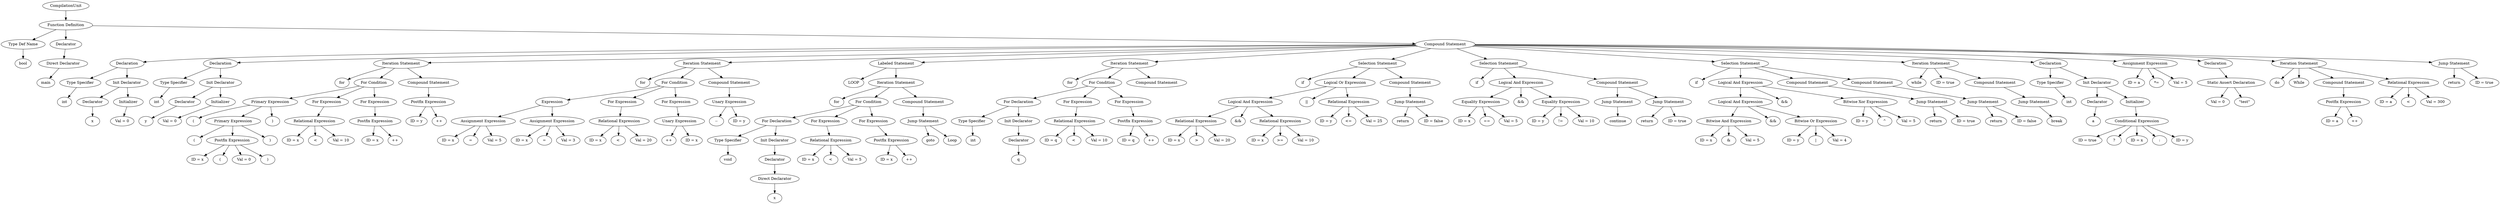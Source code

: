 digraph G {
		Q0[label="CompilationUnit"];
		Q0 -> Q1
		Q1[label="Function Definition"];
		Q1 -> Q2
		Q2[label="Type Def Name"];
		Q2 -> Q3
		Q3[label="bool"];
		Q1 -> Q4
		Q4[label="Declarator"];
		Q4 -> Q5
		Q5[label="Direct Declarator"];
		Q5 -> Q6
		Q6[label="main"];
		Q1 -> Q7
		Q7[label="Compound Statement"];
		Q7 -> Q8
		Q8[label="Declaration"];
		Q8 -> Q9
		Q9[label="Type Specifier"];
		Q9 -> Q10
		Q10[label="int"];
		Q8 -> Q11
		Q11[label="Init Declarator"];
		Q11 -> Q12
		Q12[label="Declarator"];
		Q12 -> Q13
		Q13[label="x"];
		Q11 -> Q14
		Q14[label="Initializer"];
		Q14 -> Q15
		Q15[label="Val = 0"];
		Q7 -> Q16
		Q16[label="Declaration"];
		Q16 -> Q17
		Q17[label="Type Specifier"];
		Q17 -> Q18
		Q18[label="int"];
		Q16 -> Q19
		Q19[label="Init Declarator"];
		Q19 -> Q20
		Q20[label="Declarator"];
		Q20 -> Q21
		Q21[label="y"];
		Q19 -> Q22
		Q22[label="Initializer"];
		Q22 -> Q23
		Q23[label="Val = 0"];
		Q7 -> Q24
		Q24[label="Iteration Statement"];
		Q24 -> Q25
		Q25[label="for"];
		Q24 -> Q26
		Q26[label="For Condition"];
		Q26 -> Q27
		Q27[label="Primary Expression"];
		Q27 -> Q28
		Q28[label="("];
		Q27 -> Q29
		Q29[label="Primary Expression"];
		Q29 -> Q30
		Q30[label="("];
		Q29 -> Q31
		Q31[label="Postfix Expression"];
		Q31 -> Q32
		Q32[label="ID = x"];
		Q31 -> Q33
		Q33[label="("];
		Q31 -> Q34
		Q34[label="Val = 0"];
		Q31 -> Q35
		Q35[label=")"];
		Q29 -> Q36
		Q36[label=")"];
		Q27 -> Q37
		Q37[label=")"];
		Q26 -> Q38
		Q38[label="For Expression"];
		Q38 -> Q39
		Q39[label="Relational Expression"];
		Q39 -> Q40
		Q40[label="ID = x"];
		Q39 -> Q41
		Q41[label="<"];
		Q39 -> Q42
		Q42[label="Val = 10"];
		Q26 -> Q43
		Q43[label="For Expression"];
		Q43 -> Q44
		Q44[label="Postfix Expression"];
		Q44 -> Q45
		Q45[label="ID = x"];
		Q44 -> Q46
		Q46[label="++"];
		Q24 -> Q47
		Q47[label="Compound Statement"];
		Q47 -> Q48
		Q48[label="Postfix Expression"];
		Q48 -> Q49
		Q49[label="ID = y"];
		Q48 -> Q50
		Q50[label="++"];
		Q7 -> Q51
		Q51[label="Iteration Statement"];
		Q51 -> Q52
		Q52[label="for"];
		Q51 -> Q53
		Q53[label="For Condition"];
		Q53 -> Q54
		Q54[label="Expression"];
		Q54 -> Q55
		Q55[label="Assignment Expression"];
		Q55 -> Q56
		Q56[label="ID = x"];
		Q55 -> Q57
		Q57[label="="];
		Q55 -> Q58
		Q58[label="Val = 5"];
		Q54 -> Q59
		Q59[label="Assignment Expression"];
		Q59 -> Q60
		Q60[label="ID = x"];
		Q59 -> Q61
		Q61[label="="];
		Q59 -> Q62
		Q62[label="Val = 3"];
		Q53 -> Q63
		Q63[label="For Expression"];
		Q63 -> Q64
		Q64[label="Relational Expression"];
		Q64 -> Q65
		Q65[label="ID = x"];
		Q64 -> Q66
		Q66[label="<"];
		Q64 -> Q67
		Q67[label="Val = 20"];
		Q53 -> Q68
		Q68[label="For Expression"];
		Q68 -> Q69
		Q69[label="Unary Expression"];
		Q69 -> Q70
		Q70[label="++"];
		Q69 -> Q71
		Q71[label="ID = x"];
		Q51 -> Q72
		Q72[label="Compound Statement"];
		Q72 -> Q73
		Q73[label="Unary Expression"];
		Q73 -> Q74
		Q74[label="--"];
		Q73 -> Q75
		Q75[label="ID = y"];
		Q7 -> Q76
		Q76[label="Labeled Statement"];
		Q76 -> Q77
		Q77[label="LOOP"];
		Q76 -> Q78
		Q78[label="Iteration Statement"];
		Q78 -> Q79
		Q79[label="for"];
		Q78 -> Q80
		Q80[label="For Condition"];
		Q80 -> Q81
		Q81[label="For Declaration"];
		Q81 -> Q82
		Q82[label="Type Specifier"];
		Q82 -> Q83
		Q83[label="void"];
		Q81 -> Q84
		Q84[label="Init Declarator"];
		Q84 -> Q85
		Q85[label="Declarator"];
		Q85 -> Q86
		Q86[label="Direct Declarator"];
		Q86 -> Q87
		Q87[label="x"];
		Q80 -> Q88
		Q88[label="For Expression"];
		Q88 -> Q89
		Q89[label="Relational Expression"];
		Q89 -> Q90
		Q90[label="ID = x"];
		Q89 -> Q91
		Q91[label="<"];
		Q89 -> Q92
		Q92[label="Val = 5"];
		Q80 -> Q93
		Q93[label="For Expression"];
		Q93 -> Q94
		Q94[label="Postfix Expression"];
		Q94 -> Q95
		Q95[label="ID = x"];
		Q94 -> Q96
		Q96[label="++"];
		Q78 -> Q97
		Q97[label="Compound Statement"];
		Q97 -> Q98
		Q98[label="Jump Statement"];
		Q98 -> Q99
		Q99[label="goto"];
		Q98 -> Q100
		Q100[label="Loop"];
		Q7 -> Q101
		Q101[label="Iteration Statement"];
		Q101 -> Q102
		Q102[label="for"];
		Q101 -> Q103
		Q103[label="For Condition"];
		Q103 -> Q104
		Q104[label="For Declaration"];
		Q104 -> Q105
		Q105[label="Type Specifier"];
		Q105 -> Q106
		Q106[label="int"];
		Q104 -> Q107
		Q107[label="Init Declarator"];
		Q107 -> Q108
		Q108[label="Declarator"];
		Q108 -> Q109
		Q109[label="q"];
		Q103 -> Q110
		Q110[label="For Expression"];
		Q110 -> Q111
		Q111[label="Relational Expression"];
		Q111 -> Q112
		Q112[label="ID = q"];
		Q111 -> Q113
		Q113[label="<"];
		Q111 -> Q114
		Q114[label="Val = 10"];
		Q103 -> Q115
		Q115[label="For Expression"];
		Q115 -> Q116
		Q116[label="Postfix Expression"];
		Q116 -> Q117
		Q117[label="ID = q"];
		Q116 -> Q118
		Q118[label="++"];
		Q101 -> Q119
		Q119[label="Compound Statement"];
		Q7 -> Q120
		Q120[label="Selection Statement"];
		Q120 -> Q121
		Q121[label="if"];
		Q120 -> Q122
		Q122[label="Logical Or Expression"];
		Q122 -> Q123
		Q123[label="Logical And Expression"];
		Q123 -> Q124
		Q124[label="Relational Expression"];
		Q124 -> Q125
		Q125[label="ID = x"];
		Q124 -> Q126
		Q126[label=">"];
		Q124 -> Q127
		Q127[label="Val = 20"];
		Q123 -> Q128
		Q128[label="&&"];
		Q123 -> Q129
		Q129[label="Relational Expression"];
		Q129 -> Q130
		Q130[label="ID = x"];
		Q129 -> Q131
		Q131[label=">="];
		Q129 -> Q132
		Q132[label="Val = 10"];
		Q122 -> Q133
		Q133[label="||"];
		Q122 -> Q134
		Q134[label="Relational Expression"];
		Q134 -> Q135
		Q135[label="ID = y"];
		Q134 -> Q136
		Q136[label="<="];
		Q134 -> Q137
		Q137[label="Val = 25"];
		Q120 -> Q138
		Q138[label="Compound Statement"];
		Q138 -> Q139
		Q139[label="Jump Statement"];
		Q139 -> Q140
		Q140[label="return"];
		Q139 -> Q141
		Q141[label="ID = false"];
		Q7 -> Q142
		Q142[label="Selection Statement"];
		Q142 -> Q143
		Q143[label="if"];
		Q142 -> Q144
		Q144[label="Logical And Expression"];
		Q144 -> Q145
		Q145[label="Equality Expression"];
		Q145 -> Q146
		Q146[label="ID = x"];
		Q145 -> Q147
		Q147[label="=="];
		Q145 -> Q148
		Q148[label="Val = 5"];
		Q144 -> Q149
		Q149[label="&&"];
		Q144 -> Q150
		Q150[label="Equality Expression"];
		Q150 -> Q151
		Q151[label="ID = y"];
		Q150 -> Q152
		Q152[label="!="];
		Q150 -> Q153
		Q153[label="Val = 10"];
		Q142 -> Q154
		Q154[label="Compound Statement"];
		Q154 -> Q155
		Q155[label="Jump Statement"];
		Q155 -> Q156
		Q156[label="continue"];
		Q154 -> Q157
		Q157[label="Jump Statement"];
		Q157 -> Q158
		Q158[label="return"];
		Q157 -> Q159
		Q159[label="ID = true"];
		Q7 -> Q160
		Q160[label="Selection Statement"];
		Q160 -> Q161
		Q161[label="if"];
		Q160 -> Q162
		Q162[label="Logical And Expression"];
		Q162 -> Q163
		Q163[label="Logical And Expression"];
		Q163 -> Q164
		Q164[label="Bitwise And Expression"];
		Q164 -> Q165
		Q165[label="ID = x"];
		Q164 -> Q166
		Q166[label="&"];
		Q164 -> Q167
		Q167[label="Val = 5"];
		Q163 -> Q168
		Q168[label="&&"];
		Q163 -> Q169
		Q169[label="Bitwise Or Expression"];
		Q169 -> Q170
		Q170[label="ID = y"];
		Q169 -> Q171
		Q171[label="|"];
		Q169 -> Q172
		Q172[label="Val = 4"];
		Q162 -> Q173
		Q173[label="&&"];
		Q162 -> Q174
		Q174[label="Bitwise Xor Expression"];
		Q174 -> Q175
		Q175[label="ID = y"];
		Q174 -> Q176
		Q176[label="^"];
		Q174 -> Q177
		Q177[label="Val = 5"];
		Q160 -> Q178
		Q178[label="Compound Statement"];
		Q178 -> Q179
		Q179[label="Jump Statement"];
		Q179 -> Q180
		Q180[label="return"];
		Q179 -> Q181
		Q181[label="ID = true"];
		Q160 -> Q182
		Q182[label="Compound Statement"];
		Q182 -> Q183
		Q183[label="Jump Statement"];
		Q183 -> Q184
		Q184[label="return"];
		Q183 -> Q185
		Q185[label="ID = false"];
		Q7 -> Q186
		Q186[label="Iteration Statement"];
		Q186 -> Q187
		Q187[label="while"];
		Q186 -> Q188
		Q188[label="ID = true"];
		Q186 -> Q189
		Q189[label="Compound Statement"];
		Q189 -> Q190
		Q190[label="Jump Statement"];
		Q190 -> Q191
		Q191[label="break"];
		Q7 -> Q192
		Q192[label="Declaration"];
		Q192 -> Q193
		Q193[label="Type Specifier"];
		Q193 -> Q194
		Q194[label="int"];
		Q192 -> Q195
		Q195[label="Init Declarator"];
		Q195 -> Q196
		Q196[label="Declarator"];
		Q196 -> Q197
		Q197[label="a"];
		Q195 -> Q198
		Q198[label="Initializer"];
		Q198 -> Q199
		Q199[label="Conditional Expression"];
		Q199 -> Q200
		Q200[label="ID = true"];
		Q199 -> Q201
		Q201[label="?"];
		Q199 -> Q202
		Q202[label="ID = x"];
		Q199 -> Q203
		Q203[label=":"];
		Q199 -> Q204
		Q204[label="ID = y"];
		Q7 -> Q205
		Q205[label="Assignment Expression"];
		Q205 -> Q206
		Q206[label="ID = a"];
		Q205 -> Q207
		Q207[label="*="];
		Q205 -> Q208
		Q208[label="Val = 5"];
		Q7 -> Q209
		Q209[label="Declaration"];
		Q209 -> Q210
		Q210[label="Static Assert Declaration"];
		Q210 -> Q211
		Q211[label="Val = 0"];
		Q210 -> Q212
		Q212[label="\"test\""];
		Q7 -> Q213
		Q213[label="Iteration Statement"];
		Q213 -> Q214
		Q214[label="do"];
		Q213 -> Q215
		Q215[label="While"];
		Q213 -> Q216
		Q216[label="Compound Statement"];
		Q216 -> Q217
		Q217[label="Postfix Expression"];
		Q217 -> Q218
		Q218[label="ID = a"];
		Q217 -> Q219
		Q219[label="++"];
		Q213 -> Q220
		Q220[label="Relational Expression"];
		Q220 -> Q221
		Q221[label="ID = a"];
		Q220 -> Q222
		Q222[label="<"];
		Q220 -> Q223
		Q223[label="Val = 300"];
		Q7 -> Q224
		Q224[label="Jump Statement"];
		Q224 -> Q225
		Q225[label="return"];
		Q224 -> Q226
		Q226[label="ID = true"];
		
}